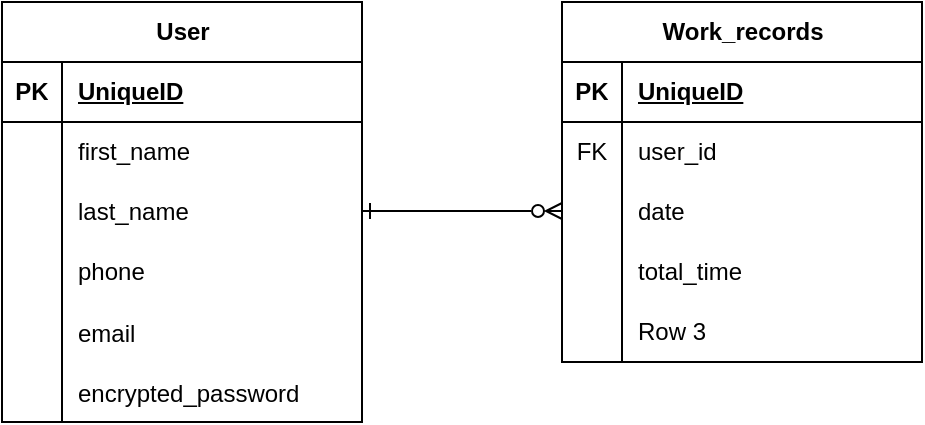 <mxfile version="21.6.8" type="device">
  <diagram name="ページ1" id="qBk1WwCL-mOxupdm0j8o">
    <mxGraphModel dx="908" dy="589" grid="1" gridSize="10" guides="1" tooltips="1" connect="1" arrows="1" fold="1" page="1" pageScale="1" pageWidth="1600" pageHeight="900" math="0" shadow="0">
      <root>
        <mxCell id="0" />
        <mxCell id="1" parent="0" />
        <mxCell id="_oOn3G8A1AW2U4IUEyCv-1" value="User" style="shape=table;startSize=30;container=1;collapsible=1;childLayout=tableLayout;fixedRows=1;rowLines=0;fontStyle=1;align=center;resizeLast=1;html=1;" parent="1" vertex="1">
          <mxGeometry x="330" y="250" width="180" height="210" as="geometry" />
        </mxCell>
        <mxCell id="_oOn3G8A1AW2U4IUEyCv-2" value="" style="shape=tableRow;horizontal=0;startSize=0;swimlaneHead=0;swimlaneBody=0;fillColor=none;collapsible=0;dropTarget=0;points=[[0,0.5],[1,0.5]];portConstraint=eastwest;top=0;left=0;right=0;bottom=1;" parent="_oOn3G8A1AW2U4IUEyCv-1" vertex="1">
          <mxGeometry y="30" width="180" height="30" as="geometry" />
        </mxCell>
        <mxCell id="_oOn3G8A1AW2U4IUEyCv-3" value="PK" style="shape=partialRectangle;connectable=0;fillColor=none;top=0;left=0;bottom=0;right=0;fontStyle=1;overflow=hidden;whiteSpace=wrap;html=1;" parent="_oOn3G8A1AW2U4IUEyCv-2" vertex="1">
          <mxGeometry width="30" height="30" as="geometry">
            <mxRectangle width="30" height="30" as="alternateBounds" />
          </mxGeometry>
        </mxCell>
        <mxCell id="_oOn3G8A1AW2U4IUEyCv-4" value="UniqueID" style="shape=partialRectangle;connectable=0;fillColor=none;top=0;left=0;bottom=0;right=0;align=left;spacingLeft=6;fontStyle=5;overflow=hidden;whiteSpace=wrap;html=1;" parent="_oOn3G8A1AW2U4IUEyCv-2" vertex="1">
          <mxGeometry x="30" width="150" height="30" as="geometry">
            <mxRectangle width="150" height="30" as="alternateBounds" />
          </mxGeometry>
        </mxCell>
        <mxCell id="_oOn3G8A1AW2U4IUEyCv-5" value="" style="shape=tableRow;horizontal=0;startSize=0;swimlaneHead=0;swimlaneBody=0;fillColor=none;collapsible=0;dropTarget=0;points=[[0,0.5],[1,0.5]];portConstraint=eastwest;top=0;left=0;right=0;bottom=0;" parent="_oOn3G8A1AW2U4IUEyCv-1" vertex="1">
          <mxGeometry y="60" width="180" height="30" as="geometry" />
        </mxCell>
        <mxCell id="_oOn3G8A1AW2U4IUEyCv-6" value="" style="shape=partialRectangle;connectable=0;fillColor=none;top=0;left=0;bottom=0;right=0;editable=1;overflow=hidden;whiteSpace=wrap;html=1;" parent="_oOn3G8A1AW2U4IUEyCv-5" vertex="1">
          <mxGeometry width="30" height="30" as="geometry">
            <mxRectangle width="30" height="30" as="alternateBounds" />
          </mxGeometry>
        </mxCell>
        <mxCell id="_oOn3G8A1AW2U4IUEyCv-7" value="first_name" style="shape=partialRectangle;connectable=0;fillColor=none;top=0;left=0;bottom=0;right=0;align=left;spacingLeft=6;overflow=hidden;whiteSpace=wrap;html=1;" parent="_oOn3G8A1AW2U4IUEyCv-5" vertex="1">
          <mxGeometry x="30" width="150" height="30" as="geometry">
            <mxRectangle width="150" height="30" as="alternateBounds" />
          </mxGeometry>
        </mxCell>
        <mxCell id="_oOn3G8A1AW2U4IUEyCv-8" value="" style="shape=tableRow;horizontal=0;startSize=0;swimlaneHead=0;swimlaneBody=0;fillColor=none;collapsible=0;dropTarget=0;points=[[0,0.5],[1,0.5]];portConstraint=eastwest;top=0;left=0;right=0;bottom=0;" parent="_oOn3G8A1AW2U4IUEyCv-1" vertex="1">
          <mxGeometry y="90" width="180" height="30" as="geometry" />
        </mxCell>
        <mxCell id="_oOn3G8A1AW2U4IUEyCv-9" value="" style="shape=partialRectangle;connectable=0;fillColor=none;top=0;left=0;bottom=0;right=0;editable=1;overflow=hidden;whiteSpace=wrap;html=1;" parent="_oOn3G8A1AW2U4IUEyCv-8" vertex="1">
          <mxGeometry width="30" height="30" as="geometry">
            <mxRectangle width="30" height="30" as="alternateBounds" />
          </mxGeometry>
        </mxCell>
        <mxCell id="_oOn3G8A1AW2U4IUEyCv-10" value="last_name" style="shape=partialRectangle;connectable=0;fillColor=none;top=0;left=0;bottom=0;right=0;align=left;spacingLeft=6;overflow=hidden;whiteSpace=wrap;html=1;" parent="_oOn3G8A1AW2U4IUEyCv-8" vertex="1">
          <mxGeometry x="30" width="150" height="30" as="geometry">
            <mxRectangle width="150" height="30" as="alternateBounds" />
          </mxGeometry>
        </mxCell>
        <mxCell id="_oOn3G8A1AW2U4IUEyCv-11" value="" style="shape=tableRow;horizontal=0;startSize=0;swimlaneHead=0;swimlaneBody=0;fillColor=none;collapsible=0;dropTarget=0;points=[[0,0.5],[1,0.5]];portConstraint=eastwest;top=0;left=0;right=0;bottom=0;" parent="_oOn3G8A1AW2U4IUEyCv-1" vertex="1">
          <mxGeometry y="120" width="180" height="30" as="geometry" />
        </mxCell>
        <mxCell id="_oOn3G8A1AW2U4IUEyCv-12" value="" style="shape=partialRectangle;connectable=0;fillColor=none;top=0;left=0;bottom=0;right=0;editable=1;overflow=hidden;whiteSpace=wrap;html=1;" parent="_oOn3G8A1AW2U4IUEyCv-11" vertex="1">
          <mxGeometry width="30" height="30" as="geometry">
            <mxRectangle width="30" height="30" as="alternateBounds" />
          </mxGeometry>
        </mxCell>
        <mxCell id="_oOn3G8A1AW2U4IUEyCv-13" value="phone" style="shape=partialRectangle;connectable=0;fillColor=none;top=0;left=0;bottom=0;right=0;align=left;spacingLeft=6;overflow=hidden;whiteSpace=wrap;html=1;" parent="_oOn3G8A1AW2U4IUEyCv-11" vertex="1">
          <mxGeometry x="30" width="150" height="30" as="geometry">
            <mxRectangle width="150" height="30" as="alternateBounds" />
          </mxGeometry>
        </mxCell>
        <mxCell id="_oOn3G8A1AW2U4IUEyCv-14" value="" style="shape=tableRow;horizontal=0;startSize=0;swimlaneHead=0;swimlaneBody=0;fillColor=none;collapsible=0;dropTarget=0;points=[[0,0.5],[1,0.5]];portConstraint=eastwest;top=0;left=0;right=0;bottom=0;" parent="_oOn3G8A1AW2U4IUEyCv-1" vertex="1">
          <mxGeometry y="150" width="180" height="30" as="geometry" />
        </mxCell>
        <mxCell id="_oOn3G8A1AW2U4IUEyCv-15" value="" style="shape=partialRectangle;connectable=0;fillColor=none;top=0;left=0;bottom=0;right=0;editable=1;overflow=hidden;" parent="_oOn3G8A1AW2U4IUEyCv-14" vertex="1">
          <mxGeometry width="30" height="30" as="geometry">
            <mxRectangle width="30" height="30" as="alternateBounds" />
          </mxGeometry>
        </mxCell>
        <mxCell id="_oOn3G8A1AW2U4IUEyCv-16" value="email" style="shape=partialRectangle;connectable=0;fillColor=none;top=0;left=0;bottom=0;right=0;align=left;spacingLeft=6;overflow=hidden;" parent="_oOn3G8A1AW2U4IUEyCv-14" vertex="1">
          <mxGeometry x="30" width="150" height="30" as="geometry">
            <mxRectangle width="150" height="30" as="alternateBounds" />
          </mxGeometry>
        </mxCell>
        <mxCell id="_oOn3G8A1AW2U4IUEyCv-17" value="" style="shape=tableRow;horizontal=0;startSize=0;swimlaneHead=0;swimlaneBody=0;fillColor=none;collapsible=0;dropTarget=0;points=[[0,0.5],[1,0.5]];portConstraint=eastwest;top=0;left=0;right=0;bottom=0;" parent="_oOn3G8A1AW2U4IUEyCv-1" vertex="1">
          <mxGeometry y="180" width="180" height="30" as="geometry" />
        </mxCell>
        <mxCell id="_oOn3G8A1AW2U4IUEyCv-18" value="" style="shape=partialRectangle;connectable=0;fillColor=none;top=0;left=0;bottom=0;right=0;editable=1;overflow=hidden;" parent="_oOn3G8A1AW2U4IUEyCv-17" vertex="1">
          <mxGeometry width="30" height="30" as="geometry">
            <mxRectangle width="30" height="30" as="alternateBounds" />
          </mxGeometry>
        </mxCell>
        <mxCell id="_oOn3G8A1AW2U4IUEyCv-19" value="encrypted_password" style="shape=partialRectangle;connectable=0;fillColor=none;top=0;left=0;bottom=0;right=0;align=left;spacingLeft=6;overflow=hidden;" parent="_oOn3G8A1AW2U4IUEyCv-17" vertex="1">
          <mxGeometry x="30" width="150" height="30" as="geometry">
            <mxRectangle width="150" height="30" as="alternateBounds" />
          </mxGeometry>
        </mxCell>
        <mxCell id="_oOn3G8A1AW2U4IUEyCv-24" value="Work_records" style="shape=table;startSize=30;container=1;collapsible=1;childLayout=tableLayout;fixedRows=1;rowLines=0;fontStyle=1;align=center;resizeLast=1;html=1;strokeColor=default;" parent="1" vertex="1">
          <mxGeometry x="610" y="250" width="180" height="180" as="geometry" />
        </mxCell>
        <mxCell id="_oOn3G8A1AW2U4IUEyCv-25" value="" style="shape=tableRow;horizontal=0;startSize=0;swimlaneHead=0;swimlaneBody=0;fillColor=none;collapsible=0;dropTarget=0;points=[[0,0.5],[1,0.5]];portConstraint=eastwest;top=0;left=0;right=0;bottom=1;" parent="_oOn3G8A1AW2U4IUEyCv-24" vertex="1">
          <mxGeometry y="30" width="180" height="30" as="geometry" />
        </mxCell>
        <mxCell id="_oOn3G8A1AW2U4IUEyCv-26" value="PK" style="shape=partialRectangle;connectable=0;fillColor=none;top=0;left=0;bottom=0;right=0;fontStyle=1;overflow=hidden;whiteSpace=wrap;html=1;" parent="_oOn3G8A1AW2U4IUEyCv-25" vertex="1">
          <mxGeometry width="30" height="30" as="geometry">
            <mxRectangle width="30" height="30" as="alternateBounds" />
          </mxGeometry>
        </mxCell>
        <mxCell id="_oOn3G8A1AW2U4IUEyCv-27" value="UniqueID" style="shape=partialRectangle;connectable=0;fillColor=none;top=0;left=0;bottom=0;right=0;align=left;spacingLeft=6;fontStyle=5;overflow=hidden;whiteSpace=wrap;html=1;" parent="_oOn3G8A1AW2U4IUEyCv-25" vertex="1">
          <mxGeometry x="30" width="150" height="30" as="geometry">
            <mxRectangle width="150" height="30" as="alternateBounds" />
          </mxGeometry>
        </mxCell>
        <mxCell id="_oOn3G8A1AW2U4IUEyCv-37" value="" style="shape=tableRow;horizontal=0;startSize=0;swimlaneHead=0;swimlaneBody=0;fillColor=none;collapsible=0;dropTarget=0;points=[[0,0.5],[1,0.5]];portConstraint=eastwest;top=0;left=0;right=0;bottom=0;" parent="_oOn3G8A1AW2U4IUEyCv-24" vertex="1">
          <mxGeometry y="60" width="180" height="30" as="geometry" />
        </mxCell>
        <mxCell id="_oOn3G8A1AW2U4IUEyCv-38" value="FK" style="shape=partialRectangle;connectable=0;fillColor=none;top=0;left=0;bottom=0;right=0;fontStyle=0;overflow=hidden;whiteSpace=wrap;html=1;" parent="_oOn3G8A1AW2U4IUEyCv-37" vertex="1">
          <mxGeometry width="30" height="30" as="geometry">
            <mxRectangle width="30" height="30" as="alternateBounds" />
          </mxGeometry>
        </mxCell>
        <mxCell id="_oOn3G8A1AW2U4IUEyCv-39" value="user_id" style="shape=partialRectangle;connectable=0;fillColor=none;top=0;left=0;bottom=0;right=0;align=left;spacingLeft=6;fontStyle=0;overflow=hidden;whiteSpace=wrap;html=1;" parent="_oOn3G8A1AW2U4IUEyCv-37" vertex="1">
          <mxGeometry x="30" width="150" height="30" as="geometry">
            <mxRectangle width="150" height="30" as="alternateBounds" />
          </mxGeometry>
        </mxCell>
        <mxCell id="_oOn3G8A1AW2U4IUEyCv-28" value="" style="shape=tableRow;horizontal=0;startSize=0;swimlaneHead=0;swimlaneBody=0;fillColor=none;collapsible=0;dropTarget=0;points=[[0,0.5],[1,0.5]];portConstraint=eastwest;top=0;left=0;right=0;bottom=0;" parent="_oOn3G8A1AW2U4IUEyCv-24" vertex="1">
          <mxGeometry y="90" width="180" height="30" as="geometry" />
        </mxCell>
        <mxCell id="_oOn3G8A1AW2U4IUEyCv-29" value="" style="shape=partialRectangle;connectable=0;fillColor=none;top=0;left=0;bottom=0;right=0;editable=1;overflow=hidden;whiteSpace=wrap;html=1;" parent="_oOn3G8A1AW2U4IUEyCv-28" vertex="1">
          <mxGeometry width="30" height="30" as="geometry">
            <mxRectangle width="30" height="30" as="alternateBounds" />
          </mxGeometry>
        </mxCell>
        <mxCell id="_oOn3G8A1AW2U4IUEyCv-30" value="date" style="shape=partialRectangle;connectable=0;fillColor=none;top=0;left=0;bottom=0;right=0;align=left;spacingLeft=6;overflow=hidden;whiteSpace=wrap;html=1;" parent="_oOn3G8A1AW2U4IUEyCv-28" vertex="1">
          <mxGeometry x="30" width="150" height="30" as="geometry">
            <mxRectangle width="150" height="30" as="alternateBounds" />
          </mxGeometry>
        </mxCell>
        <mxCell id="_oOn3G8A1AW2U4IUEyCv-31" value="" style="shape=tableRow;horizontal=0;startSize=0;swimlaneHead=0;swimlaneBody=0;fillColor=none;collapsible=0;dropTarget=0;points=[[0,0.5],[1,0.5]];portConstraint=eastwest;top=0;left=0;right=0;bottom=0;" parent="_oOn3G8A1AW2U4IUEyCv-24" vertex="1">
          <mxGeometry y="120" width="180" height="30" as="geometry" />
        </mxCell>
        <mxCell id="_oOn3G8A1AW2U4IUEyCv-32" value="" style="shape=partialRectangle;connectable=0;fillColor=none;top=0;left=0;bottom=0;right=0;editable=1;overflow=hidden;whiteSpace=wrap;html=1;" parent="_oOn3G8A1AW2U4IUEyCv-31" vertex="1">
          <mxGeometry width="30" height="30" as="geometry">
            <mxRectangle width="30" height="30" as="alternateBounds" />
          </mxGeometry>
        </mxCell>
        <mxCell id="_oOn3G8A1AW2U4IUEyCv-33" value="total_time" style="shape=partialRectangle;connectable=0;fillColor=none;top=0;left=0;bottom=0;right=0;align=left;spacingLeft=6;overflow=hidden;whiteSpace=wrap;html=1;" parent="_oOn3G8A1AW2U4IUEyCv-31" vertex="1">
          <mxGeometry x="30" width="150" height="30" as="geometry">
            <mxRectangle width="150" height="30" as="alternateBounds" />
          </mxGeometry>
        </mxCell>
        <mxCell id="_oOn3G8A1AW2U4IUEyCv-34" value="" style="shape=tableRow;horizontal=0;startSize=0;swimlaneHead=0;swimlaneBody=0;fillColor=none;collapsible=0;dropTarget=0;points=[[0,0.5],[1,0.5]];portConstraint=eastwest;top=0;left=0;right=0;bottom=0;" parent="_oOn3G8A1AW2U4IUEyCv-24" vertex="1">
          <mxGeometry y="150" width="180" height="30" as="geometry" />
        </mxCell>
        <mxCell id="_oOn3G8A1AW2U4IUEyCv-35" value="" style="shape=partialRectangle;connectable=0;fillColor=none;top=0;left=0;bottom=0;right=0;editable=1;overflow=hidden;whiteSpace=wrap;html=1;" parent="_oOn3G8A1AW2U4IUEyCv-34" vertex="1">
          <mxGeometry width="30" height="30" as="geometry">
            <mxRectangle width="30" height="30" as="alternateBounds" />
          </mxGeometry>
        </mxCell>
        <mxCell id="_oOn3G8A1AW2U4IUEyCv-36" value="Row 3" style="shape=partialRectangle;connectable=0;fillColor=none;top=0;left=0;bottom=0;right=0;align=left;spacingLeft=6;overflow=hidden;whiteSpace=wrap;html=1;" parent="_oOn3G8A1AW2U4IUEyCv-34" vertex="1">
          <mxGeometry x="30" width="150" height="30" as="geometry">
            <mxRectangle width="150" height="30" as="alternateBounds" />
          </mxGeometry>
        </mxCell>
        <mxCell id="_oOn3G8A1AW2U4IUEyCv-42" value="" style="endArrow=ERzeroToMany;html=1;rounded=0;startArrow=ERone;startFill=0;endFill=0;" parent="1" edge="1">
          <mxGeometry relative="1" as="geometry">
            <mxPoint x="510" y="354.5" as="sourcePoint" />
            <mxPoint x="610" y="354.5" as="targetPoint" />
          </mxGeometry>
        </mxCell>
      </root>
    </mxGraphModel>
  </diagram>
</mxfile>
